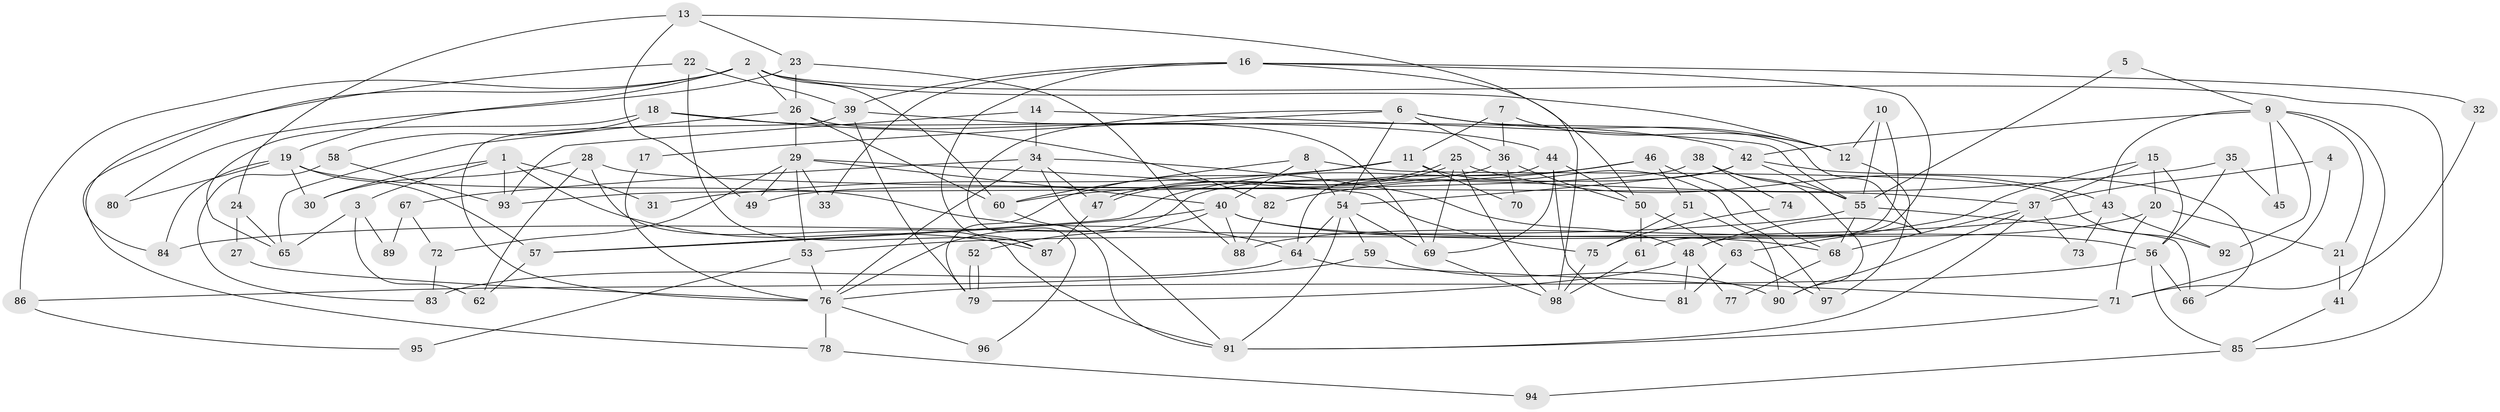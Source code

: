 // coarse degree distribution, {5: 0.2028985507246377, 4: 0.2318840579710145, 6: 0.07246376811594203, 3: 0.15942028985507245, 7: 0.10144927536231885, 2: 0.15942028985507245, 10: 0.043478260869565216, 8: 0.028985507246376812}
// Generated by graph-tools (version 1.1) at 2025/37/03/04/25 23:37:09]
// undirected, 98 vertices, 196 edges
graph export_dot {
  node [color=gray90,style=filled];
  1;
  2;
  3;
  4;
  5;
  6;
  7;
  8;
  9;
  10;
  11;
  12;
  13;
  14;
  15;
  16;
  17;
  18;
  19;
  20;
  21;
  22;
  23;
  24;
  25;
  26;
  27;
  28;
  29;
  30;
  31;
  32;
  33;
  34;
  35;
  36;
  37;
  38;
  39;
  40;
  41;
  42;
  43;
  44;
  45;
  46;
  47;
  48;
  49;
  50;
  51;
  52;
  53;
  54;
  55;
  56;
  57;
  58;
  59;
  60;
  61;
  62;
  63;
  64;
  65;
  66;
  67;
  68;
  69;
  70;
  71;
  72;
  73;
  74;
  75;
  76;
  77;
  78;
  79;
  80;
  81;
  82;
  83;
  84;
  85;
  86;
  87;
  88;
  89;
  90;
  91;
  92;
  93;
  94;
  95;
  96;
  97;
  98;
  1 -- 3;
  1 -- 87;
  1 -- 30;
  1 -- 31;
  1 -- 93;
  2 -- 85;
  2 -- 84;
  2 -- 12;
  2 -- 19;
  2 -- 26;
  2 -- 60;
  2 -- 86;
  3 -- 65;
  3 -- 62;
  3 -- 89;
  4 -- 71;
  4 -- 37;
  5 -- 55;
  5 -- 9;
  6 -- 54;
  6 -- 36;
  6 -- 12;
  6 -- 17;
  6 -- 48;
  6 -- 96;
  7 -- 11;
  7 -- 12;
  7 -- 36;
  8 -- 92;
  8 -- 40;
  8 -- 54;
  8 -- 60;
  9 -- 43;
  9 -- 42;
  9 -- 21;
  9 -- 41;
  9 -- 45;
  9 -- 92;
  10 -- 12;
  10 -- 61;
  10 -- 55;
  11 -- 79;
  11 -- 97;
  11 -- 31;
  11 -- 70;
  12 -- 97;
  13 -- 23;
  13 -- 98;
  13 -- 24;
  13 -- 49;
  14 -- 34;
  14 -- 55;
  14 -- 93;
  15 -- 37;
  15 -- 56;
  15 -- 20;
  15 -- 63;
  16 -- 39;
  16 -- 48;
  16 -- 32;
  16 -- 33;
  16 -- 50;
  16 -- 87;
  17 -- 76;
  18 -- 44;
  18 -- 82;
  18 -- 58;
  18 -- 65;
  19 -- 64;
  19 -- 30;
  19 -- 57;
  19 -- 80;
  19 -- 84;
  20 -- 71;
  20 -- 21;
  20 -- 88;
  21 -- 41;
  22 -- 39;
  22 -- 87;
  22 -- 78;
  23 -- 26;
  23 -- 88;
  23 -- 80;
  24 -- 65;
  24 -- 27;
  25 -- 69;
  25 -- 47;
  25 -- 47;
  25 -- 43;
  25 -- 98;
  26 -- 60;
  26 -- 29;
  26 -- 65;
  26 -- 69;
  27 -- 76;
  28 -- 37;
  28 -- 30;
  28 -- 62;
  28 -- 91;
  29 -- 49;
  29 -- 33;
  29 -- 40;
  29 -- 53;
  29 -- 72;
  29 -- 75;
  32 -- 71;
  34 -- 48;
  34 -- 91;
  34 -- 47;
  34 -- 67;
  34 -- 76;
  35 -- 56;
  35 -- 60;
  35 -- 45;
  36 -- 50;
  36 -- 49;
  36 -- 70;
  37 -- 91;
  37 -- 68;
  37 -- 73;
  37 -- 90;
  38 -- 93;
  38 -- 90;
  38 -- 55;
  38 -- 74;
  39 -- 76;
  39 -- 42;
  39 -- 79;
  40 -- 56;
  40 -- 52;
  40 -- 57;
  40 -- 68;
  40 -- 88;
  41 -- 85;
  42 -- 54;
  42 -- 55;
  42 -- 66;
  42 -- 76;
  43 -- 53;
  43 -- 73;
  43 -- 92;
  44 -- 50;
  44 -- 69;
  44 -- 64;
  44 -- 81;
  46 -- 68;
  46 -- 57;
  46 -- 51;
  46 -- 82;
  47 -- 87;
  48 -- 79;
  48 -- 77;
  48 -- 81;
  50 -- 63;
  50 -- 61;
  51 -- 75;
  51 -- 90;
  52 -- 79;
  52 -- 79;
  53 -- 76;
  53 -- 95;
  54 -- 91;
  54 -- 59;
  54 -- 64;
  54 -- 69;
  55 -- 66;
  55 -- 68;
  55 -- 84;
  56 -- 66;
  56 -- 76;
  56 -- 85;
  57 -- 62;
  58 -- 93;
  58 -- 83;
  59 -- 90;
  59 -- 86;
  60 -- 91;
  61 -- 98;
  63 -- 81;
  63 -- 97;
  64 -- 71;
  64 -- 83;
  67 -- 72;
  67 -- 89;
  68 -- 77;
  69 -- 98;
  71 -- 91;
  72 -- 83;
  74 -- 75;
  75 -- 98;
  76 -- 78;
  76 -- 96;
  78 -- 94;
  82 -- 88;
  85 -- 94;
  86 -- 95;
}
